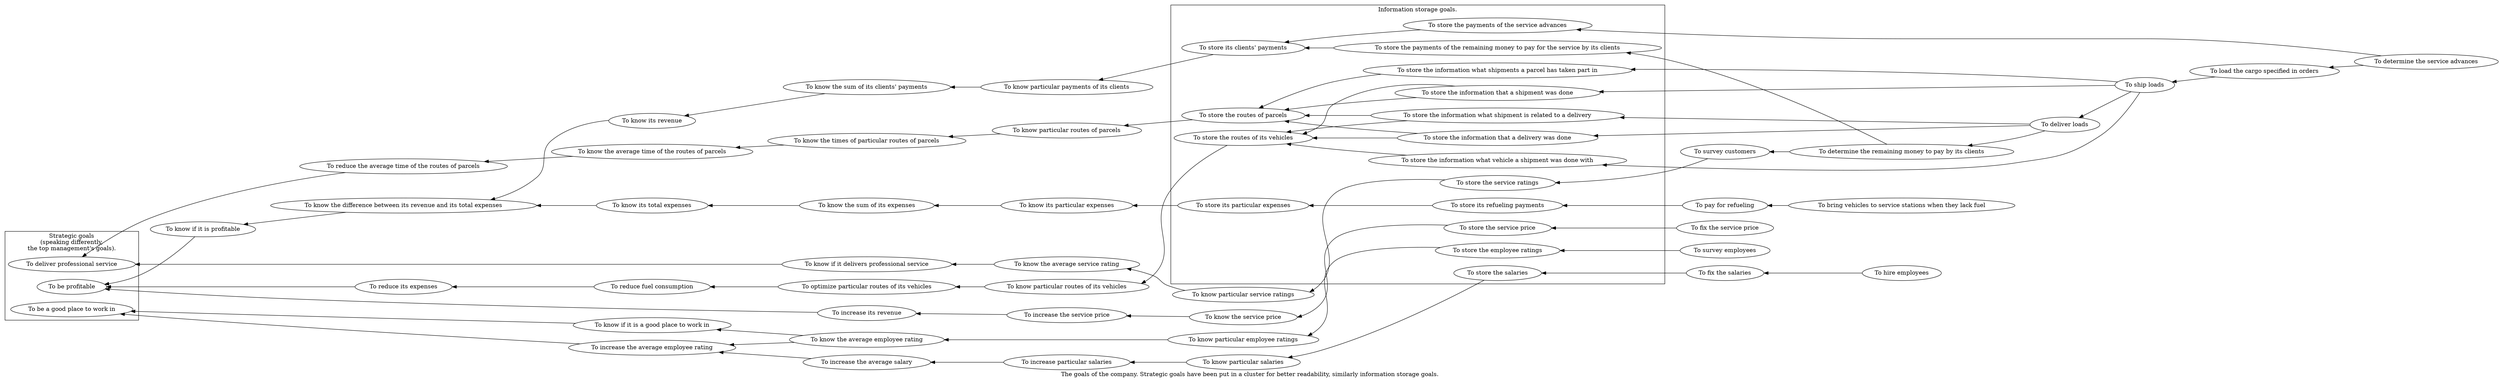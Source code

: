 digraph {
    label="The goals of the company. Strategic goals have been put in a cluster for better readability, similarly information storage goals."
    // " A node with a solid border means the top management's goal, a node with a dashed border means the finance department's goal, a node with a dotted border means the IT department's goal, a node with a bold border means the transportation department's goal, a node with diagonals means the human resources department's goal, and a filled node means the customer service department's goal."
    // ranksep="1"
    rankdir="RL"

    subgraph strategic_goals {
        label="Strategic goals\n(speaking differently,\nthe top management's goals)."
        cluster="true"

        profitability
            [label="To be profitable"]
            // [label="responsibility=top management"]

        professional_service_delivery
            [label="To deliver professional service"]
            // [label="responsibility=top management"]

        good_place_to_work
            [label="To be a good place to work in"]
            // [label="responsibility=top management"]
    }

    profitability_knowledge
        [label="To know if it is profitable"]
        // [label="responsibility=finance department"]
    profitability_knowledge -> profitability

    expenses_revenue_difference_knowledge
        [label="To know the difference between its revenue and its total expenses"]
        // [label="responsibility=finance department"]
    expenses_revenue_difference_knowledge -> profitability_knowledge

    revenue_knowledge
        [label="To know its revenue"]
        // [label="responsibility=finance department"]
    revenue_knowledge -> expenses_revenue_difference_knowledge

    revenue_increase
        [label="To increase its revenue"]
        // [label="responsibility=finance department"]
    revenue_increase -> profitability

    clients_payments_sum_knowledge
        [label="To know the sum of its clients' payments"]
        // [label="responsibility=finance department"]
    clients_payments_sum_knowledge -> revenue_knowledge

    particular_clients_payments_knowledge
        [label="To know particular payments of its clients"]
        // [label="responsibility=finance department"]
    particular_clients_payments_knowledge -> clients_payments_sum_knowledge

    expenses_knowledge
        [label="To know its total expenses"]
        // [label="responsibility=finance department"]
    expenses_knowledge -> expenses_revenue_difference_knowledge

    expenses_sum_knowledge
        [label="To know the sum of its expenses"]
        // [label="responsibility=finance department"]
    expenses_sum_knowledge -> expenses_knowledge

    particular_expenses_knowledge
        [label="To know its particular expenses"]
        // [label="responsibility=finance department"]
    particular_expenses_knowledge -> expenses_sum_knowledge

    customers_surveying
        [label="To survey customers"]
        // [label="responsibility=customer service department"]
    customers_surveying -> service_ratings_storage

    remaining_money_to_pay_for_the_service_payments_determination
        [label="To determine the remaining money to pay by its clients"]
        // [label="responsibility=finance department"]
    remaining_money_to_pay_for_the_service_payments_determination -> customers_surveying
    remaining_money_to_pay_for_the_service_payments_determination -> remaining_money_to_pay_for_the_service_payments_storage

    service_advance_determination
        [label="To determine the service advances"]
        // [label="responsibility=finance department"]
    service_advance_determination -> loads
    service_advance_determination -> service_advance_payments_storage

    service_price_fixing
        [label="To fix the service price"]
        // [label="responsibility=customer service department"]
    service_price_fixing -> service_price_storage

    service_price_increase
        [label="To increase the service price"]
        // [label="responsibility=finance department"]
    service_price_increase -> revenue_increase

    salaries_fixing
        [label="To fix the salaries"]
        // [label="responsibility=human resources department"]
    salaries_fixing -> salaries_storage

    employee_hiring
        [label="To hire employees"]
        // [label="responsibility=human resources department"]
    employee_hiring -> salaries_fixing

    expenses_reduction
        [label="To reduce its expenses"]
        // [label="responsibility=finance department"]
    expenses_reduction -> profitability

    subgraph information_storage_goals {
        label="Information storage goals."
        cluster=true

        refueling_payments_storage
            [label="To store its refueling payments"]
            // [label="responsibility=it department"]

        particular_expenses_storage
            [label="To store its particular expenses"]
            // [label="responsibility=it department"]

        clients_payments_storage
            [label="To store its clients' payments"]
            // [label="responsibility=it department"]

        service_advance_payments_storage
            [label="To store the payments of the service advances"]
            // [label="responsibility=it department"]

        remaining_money_to_pay_for_the_service_payments_storage
            [label="To store the payments of the remaining money to pay for the service by its clients"]
            // [label="responsibility=it department"]

        service_price_storage
            [label="To store the service price"]
            // [label="responsibility=it department"]

        delivery_information_storage
            [label="To store the information that a delivery was done"]
            // [label="responsibility=it department"]

        shipment_delivery_relation_storage
            [label="To store the information what shipment is related to a delivery"]
            // [label="responsibility=it department"]

        shipment_information_storage
            [label="To store the information that a shipment was done"]
            // [label="responsibility=it department"]

        vehicles_routes_storage
            [label="To store the routes of its vehicles"]
            // [label="responsibility=it department"]

        service_ratings_storage
            [label="To store the service ratings"]
            // [label="responsibility=it department"]

        employee_ratings_storage
            [label="To store the employee ratings"]
            // [label="responsibility=it department"]

        salaries_storage
            [label="To store the salaries"]
            // [label="responsibility=it department"]

        parcels_routes_storage
            [label="To store the routes of parcels"]
            // [label="responsibility=it department"]

        shipment_vehicle_storage
            [label="To store the information what vehicle a shipment was done with"]
            // [label="responsibility=it department"]

        parcel_shipments_storage
            [label="To store the information what shipments a parcel has taken part in"]
    }

    remaining_money_to_pay_for_the_service_payments_storage -> clients_payments_storage
    service_advance_payments_storage -> clients_payments_storage
    parcel_shipments_storage -> parcels_routes_storage
    shipments -> parcel_shipments_storage
    clients_payments_storage -> particular_clients_payments_knowledge
    refueling_payments_storage -> particular_expenses_storage
    delivery_information_storage -> parcels_routes_storage
    delivery_information_storage -> vehicles_routes_storage
    shipment_delivery_relation_storage -> parcels_routes_storage
    shipment_delivery_relation_storage -> vehicles_routes_storage
    parcels_routes_storage -> particular_parcels_routes_knowledge
    particular_expenses_storage -> particular_expenses_knowledge
    service_price_storage -> service_price_knowledge
    vehicles_routes_storage -> vehicles_particular_routes_knowledge
    service_ratings_storage -> particular_service_ratings_knowledge
    employee_ratings_storage -> particular_employee_ratings_knowledge
    salaries_storage -> particular_salaries_knowledge
    shipment_information_storage -> vehicles_routes_storage
    shipment_vehicle_storage -> vehicles_routes_storage
    shipment_information_storage -> parcels_routes_storage

    service_price_knowledge
        [label="To know the service price"]
        // [label="responsibility=customer service department"]
    service_price_knowledge -> service_price_increase

    refueling_payments
        [label="To pay for refueling"]
        // [label="responsibility=transportation department"]
    refueling_payments -> refueling_payments_storage

    vehicle_service_stations_bringing
        [label="To bring vehicles to service stations when they lack fuel"]
        // [label="responsibility=transportation department"]
    vehicle_service_stations_bringing -> refueling_payments

    loads
        [label="To load the cargo specified in orders"]
        // [label="responsibility=transportation department"]
    loads -> shipments

    shipments
        [label="To ship loads"]
        // [label="responsibility=transportation department"]
    shipments -> deliveries
    shipments -> shipment_information_storage
    shipments -> shipment_vehicle_storage

    deliveries
        [label="To deliver loads"]
        // [label="responsibility=transportation department"]
    deliveries -> remaining_money_to_pay_for_the_service_payments_determination
    deliveries -> delivery_information_storage
    deliveries -> shipment_delivery_relation_storage

    fuel_consumption_reduction
        [label="To reduce fuel consumption"]
        // [label="responsibility=transportation department"]
    fuel_consumption_reduction -> expenses_reduction

    particular_parcels_routes_times_knowledge
        [label="To know the times of particular routes of parcels"]
        // [label="responsibility=transportation department"]
    particular_parcels_routes_times_knowledge -> average_parcel_route_time_knowledge

    average_parcel_route_time_knowledge
        [label="To know the average time of the routes of parcels"]
        // [label="responsibility=transportation department"]
    average_parcel_route_time_knowledge -> average_parcel_route_time_reduction

    average_parcel_route_time_reduction
        [label="To reduce the average time of the routes of parcels"]
        // [label="responsibility=transportation department"]
    average_parcel_route_time_reduction -> professional_service_delivery

    vehicles_particular_routes_optimization
        [label="To optimize particular routes of its vehicles"]
        // [label="responsibility=transportation department"]
    vehicles_particular_routes_optimization -> fuel_consumption_reduction

    vehicles_particular_routes_knowledge
        [label="To know particular routes of its vehicles"]
        // [label="responsibility=transportation department"]
    vehicles_particular_routes_knowledge -> vehicles_particular_routes_optimization

    particular_parcels_routes_knowledge
        [label="To know particular routes of parcels"]
    particular_parcels_routes_knowledge -> particular_parcels_routes_times_knowledge

    employees_surveying
        [label="To survey employees"]
        // [label="responsibility=human resources department"]
    employees_surveying -> employee_ratings_storage

    average_employee_rating_knowledge
        [label="To know the average employee rating"]
        // [label="responsibility=human resources department"]
    average_employee_rating_knowledge -> average_employee_rating_increase
    average_employee_rating_knowledge -> good_place_to_work_knowledge

    particular_employee_ratings_knowledge
        [label="To know particular employee ratings"]
        // [label="responsibility=human resources department"]
    particular_employee_ratings_knowledge -> average_employee_rating_knowledge

    average_employee_rating_increase
        [label="To increase the average employee rating"]
        // [label="responsibility=human resources department"]
    average_employee_rating_increase -> good_place_to_work

    good_place_to_work_knowledge
        [label="To know if it is a good place to work in"]
        // [label="responsibility=human resources department"]
    good_place_to_work_knowledge -> good_place_to_work

    average_salary_increase
        [label="To increase the average salary"]
        // [label="responsibility=human resources department"]
    average_salary_increase -> average_employee_rating_increase

    particular_salaries_increase
        [label="To increase particular salaries"]
        // [label="responsibility=human resources department"]
    particular_salaries_increase -> average_salary_increase

    particular_salaries_knowledge
        [label="To know particular salaries"]
        // [label="responsibility=human resources department"]
    particular_salaries_knowledge -> particular_salaries_increase

    average_service_rating_knowledge
        [label="To know the average service rating"]
        // [label="responsibility=customer service department"]
    average_service_rating_knowledge -> professional_service_delivery_knowledge

    particular_service_ratings_knowledge
        [label="To know particular service ratings"]
        // [label="responsibility=customer service department"]
    particular_service_ratings_knowledge -> average_service_rating_knowledge

    professional_service_delivery_knowledge
        [label="To know if it delivers professional service"]
        // [label="responsibility=customer service department"]
    professional_service_delivery_knowledge -> professional_service_delivery
}
